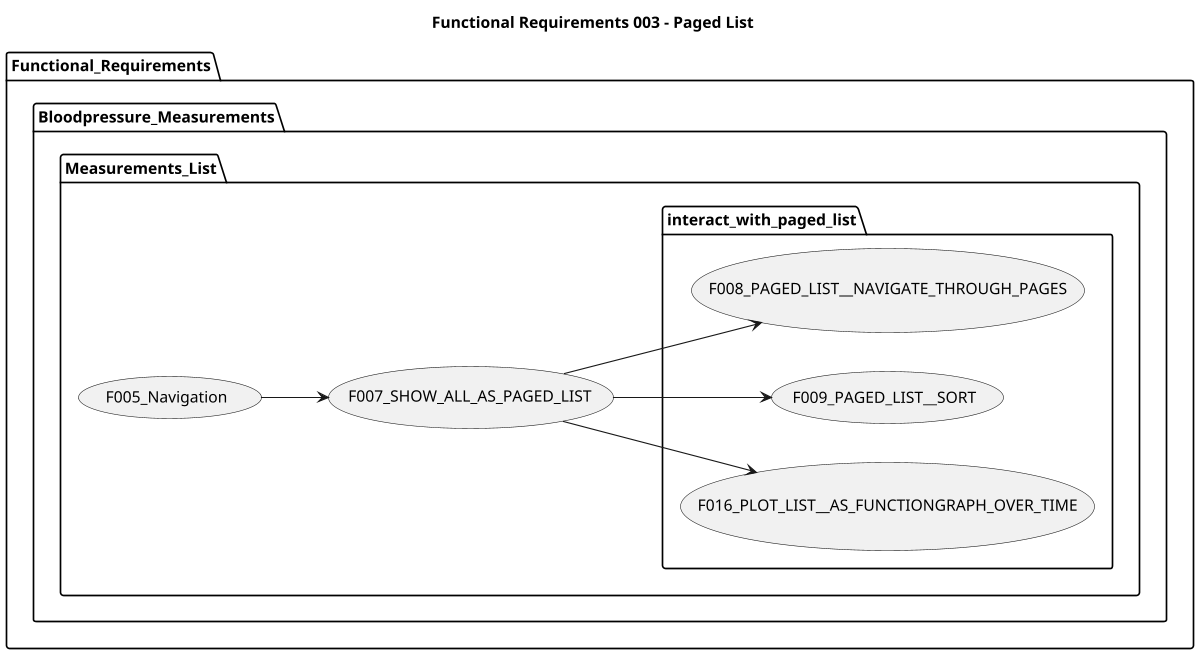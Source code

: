 @startuml

title Functional Requirements 003 - Paged List

left to right direction
'top to bottom direction

'https://plantuml.com/use-case-diagram

scale 1200 width

package Functional_Requirements {

    package Bloodpressure_Measurements {
        package Measurements_List {
            (F005_Navigation) --> (F007_SHOW_ALL_AS_PAGED_LIST)
            package interact_with_paged_list {
                (F007_SHOW_ALL_AS_PAGED_LIST) --> (F008_PAGED_LIST__NAVIGATE_THROUGH_PAGES)
                (F007_SHOW_ALL_AS_PAGED_LIST) --> (F009_PAGED_LIST__SORT)
                (F007_SHOW_ALL_AS_PAGED_LIST) --> (F016_PLOT_LIST__AS_FUNCTIONGRAPH_OVER_TIME)
            }
        }
      }
}
@enduml
